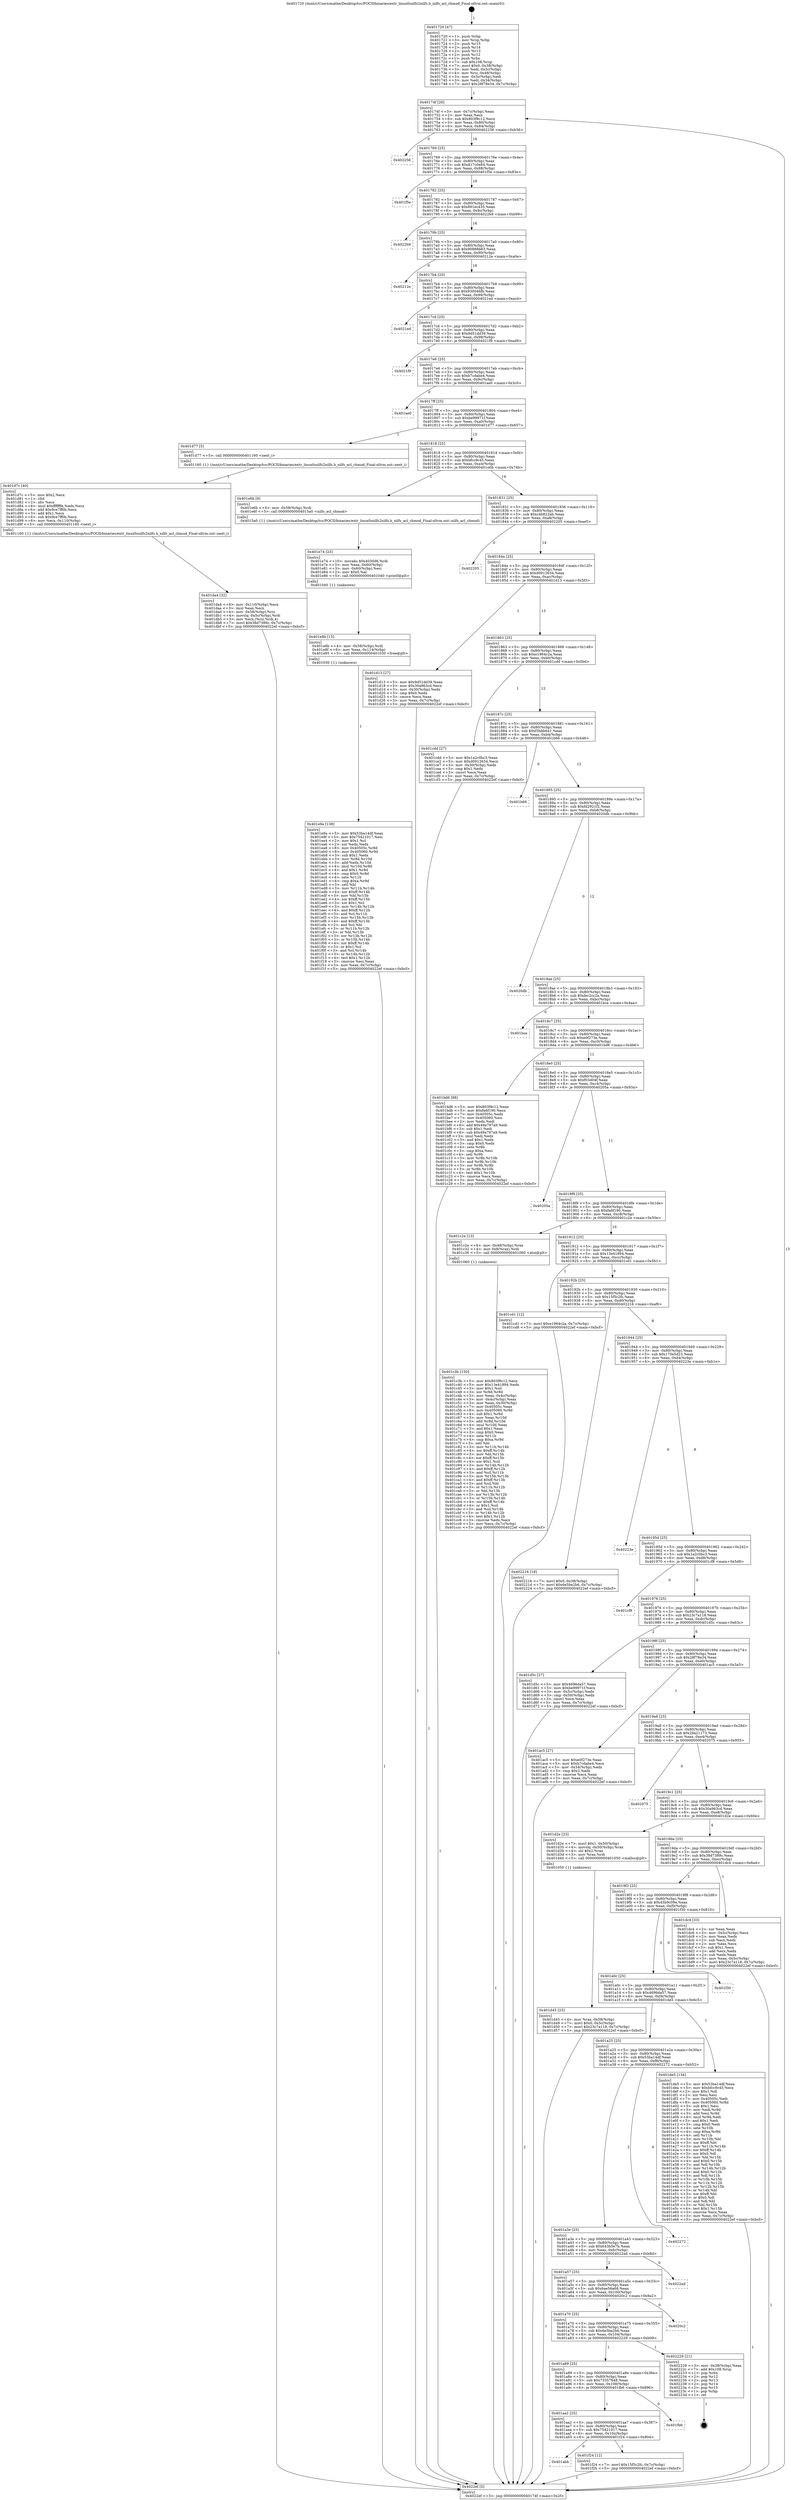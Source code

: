 digraph "0x401720" {
  label = "0x401720 (/mnt/c/Users/mathe/Desktop/tcc/POCII/binaries/extr_linuxfsnilfs2nilfs.h_nilfs_acl_chmod_Final-ollvm.out::main(0))"
  labelloc = "t"
  node[shape=record]

  Entry [label="",width=0.3,height=0.3,shape=circle,fillcolor=black,style=filled]
  "0x40174f" [label="{
     0x40174f [26]\l
     | [instrs]\l
     &nbsp;&nbsp;0x40174f \<+3\>: mov -0x7c(%rbp),%eax\l
     &nbsp;&nbsp;0x401752 \<+2\>: mov %eax,%ecx\l
     &nbsp;&nbsp;0x401754 \<+6\>: sub $0x803f9c12,%ecx\l
     &nbsp;&nbsp;0x40175a \<+3\>: mov %eax,-0x80(%rbp)\l
     &nbsp;&nbsp;0x40175d \<+6\>: mov %ecx,-0x84(%rbp)\l
     &nbsp;&nbsp;0x401763 \<+6\>: je 0000000000402256 \<main+0xb36\>\l
  }"]
  "0x402256" [label="{
     0x402256\l
  }", style=dashed]
  "0x401769" [label="{
     0x401769 [25]\l
     | [instrs]\l
     &nbsp;&nbsp;0x401769 \<+5\>: jmp 000000000040176e \<main+0x4e\>\l
     &nbsp;&nbsp;0x40176e \<+3\>: mov -0x80(%rbp),%eax\l
     &nbsp;&nbsp;0x401771 \<+5\>: sub $0x817c0e84,%eax\l
     &nbsp;&nbsp;0x401776 \<+6\>: mov %eax,-0x88(%rbp)\l
     &nbsp;&nbsp;0x40177c \<+6\>: je 0000000000401f5e \<main+0x83e\>\l
  }"]
  Exit [label="",width=0.3,height=0.3,shape=circle,fillcolor=black,style=filled,peripheries=2]
  "0x401f5e" [label="{
     0x401f5e\l
  }", style=dashed]
  "0x401782" [label="{
     0x401782 [25]\l
     | [instrs]\l
     &nbsp;&nbsp;0x401782 \<+5\>: jmp 0000000000401787 \<main+0x67\>\l
     &nbsp;&nbsp;0x401787 \<+3\>: mov -0x80(%rbp),%eax\l
     &nbsp;&nbsp;0x40178a \<+5\>: sub $0x891ec435,%eax\l
     &nbsp;&nbsp;0x40178f \<+6\>: mov %eax,-0x8c(%rbp)\l
     &nbsp;&nbsp;0x401795 \<+6\>: je 00000000004022b9 \<main+0xb99\>\l
  }"]
  "0x401abb" [label="{
     0x401abb\l
  }", style=dashed]
  "0x4022b9" [label="{
     0x4022b9\l
  }", style=dashed]
  "0x40179b" [label="{
     0x40179b [25]\l
     | [instrs]\l
     &nbsp;&nbsp;0x40179b \<+5\>: jmp 00000000004017a0 \<main+0x80\>\l
     &nbsp;&nbsp;0x4017a0 \<+3\>: mov -0x80(%rbp),%eax\l
     &nbsp;&nbsp;0x4017a3 \<+5\>: sub $0x90888b63,%eax\l
     &nbsp;&nbsp;0x4017a8 \<+6\>: mov %eax,-0x90(%rbp)\l
     &nbsp;&nbsp;0x4017ae \<+6\>: je 000000000040212e \<main+0xa0e\>\l
  }"]
  "0x401f24" [label="{
     0x401f24 [12]\l
     | [instrs]\l
     &nbsp;&nbsp;0x401f24 \<+7\>: movl $0x15f5c2fc,-0x7c(%rbp)\l
     &nbsp;&nbsp;0x401f2b \<+5\>: jmp 00000000004022ef \<main+0xbcf\>\l
  }"]
  "0x40212e" [label="{
     0x40212e\l
  }", style=dashed]
  "0x4017b4" [label="{
     0x4017b4 [25]\l
     | [instrs]\l
     &nbsp;&nbsp;0x4017b4 \<+5\>: jmp 00000000004017b9 \<main+0x99\>\l
     &nbsp;&nbsp;0x4017b9 \<+3\>: mov -0x80(%rbp),%eax\l
     &nbsp;&nbsp;0x4017bc \<+5\>: sub $0x930046fb,%eax\l
     &nbsp;&nbsp;0x4017c1 \<+6\>: mov %eax,-0x94(%rbp)\l
     &nbsp;&nbsp;0x4017c7 \<+6\>: je 00000000004021ed \<main+0xacd\>\l
  }"]
  "0x401aa2" [label="{
     0x401aa2 [25]\l
     | [instrs]\l
     &nbsp;&nbsp;0x401aa2 \<+5\>: jmp 0000000000401aa7 \<main+0x387\>\l
     &nbsp;&nbsp;0x401aa7 \<+3\>: mov -0x80(%rbp),%eax\l
     &nbsp;&nbsp;0x401aaa \<+5\>: sub $0x75421017,%eax\l
     &nbsp;&nbsp;0x401aaf \<+6\>: mov %eax,-0x10c(%rbp)\l
     &nbsp;&nbsp;0x401ab5 \<+6\>: je 0000000000401f24 \<main+0x804\>\l
  }"]
  "0x4021ed" [label="{
     0x4021ed\l
  }", style=dashed]
  "0x4017cd" [label="{
     0x4017cd [25]\l
     | [instrs]\l
     &nbsp;&nbsp;0x4017cd \<+5\>: jmp 00000000004017d2 \<main+0xb2\>\l
     &nbsp;&nbsp;0x4017d2 \<+3\>: mov -0x80(%rbp),%eax\l
     &nbsp;&nbsp;0x4017d5 \<+5\>: sub $0x9d51dd39,%eax\l
     &nbsp;&nbsp;0x4017da \<+6\>: mov %eax,-0x98(%rbp)\l
     &nbsp;&nbsp;0x4017e0 \<+6\>: je 00000000004021f9 \<main+0xad9\>\l
  }"]
  "0x401fb6" [label="{
     0x401fb6\l
  }", style=dashed]
  "0x4021f9" [label="{
     0x4021f9\l
  }", style=dashed]
  "0x4017e6" [label="{
     0x4017e6 [25]\l
     | [instrs]\l
     &nbsp;&nbsp;0x4017e6 \<+5\>: jmp 00000000004017eb \<main+0xcb\>\l
     &nbsp;&nbsp;0x4017eb \<+3\>: mov -0x80(%rbp),%eax\l
     &nbsp;&nbsp;0x4017ee \<+5\>: sub $0xb7cdabe4,%eax\l
     &nbsp;&nbsp;0x4017f3 \<+6\>: mov %eax,-0x9c(%rbp)\l
     &nbsp;&nbsp;0x4017f9 \<+6\>: je 0000000000401ae0 \<main+0x3c0\>\l
  }"]
  "0x401a89" [label="{
     0x401a89 [25]\l
     | [instrs]\l
     &nbsp;&nbsp;0x401a89 \<+5\>: jmp 0000000000401a8e \<main+0x36e\>\l
     &nbsp;&nbsp;0x401a8e \<+3\>: mov -0x80(%rbp),%eax\l
     &nbsp;&nbsp;0x401a91 \<+5\>: sub $0x73357648,%eax\l
     &nbsp;&nbsp;0x401a96 \<+6\>: mov %eax,-0x108(%rbp)\l
     &nbsp;&nbsp;0x401a9c \<+6\>: je 0000000000401fb6 \<main+0x896\>\l
  }"]
  "0x401ae0" [label="{
     0x401ae0\l
  }", style=dashed]
  "0x4017ff" [label="{
     0x4017ff [25]\l
     | [instrs]\l
     &nbsp;&nbsp;0x4017ff \<+5\>: jmp 0000000000401804 \<main+0xe4\>\l
     &nbsp;&nbsp;0x401804 \<+3\>: mov -0x80(%rbp),%eax\l
     &nbsp;&nbsp;0x401807 \<+5\>: sub $0xbe99971f,%eax\l
     &nbsp;&nbsp;0x40180c \<+6\>: mov %eax,-0xa0(%rbp)\l
     &nbsp;&nbsp;0x401812 \<+6\>: je 0000000000401d77 \<main+0x657\>\l
  }"]
  "0x402229" [label="{
     0x402229 [21]\l
     | [instrs]\l
     &nbsp;&nbsp;0x402229 \<+3\>: mov -0x38(%rbp),%eax\l
     &nbsp;&nbsp;0x40222c \<+7\>: add $0x108,%rsp\l
     &nbsp;&nbsp;0x402233 \<+1\>: pop %rbx\l
     &nbsp;&nbsp;0x402234 \<+2\>: pop %r12\l
     &nbsp;&nbsp;0x402236 \<+2\>: pop %r13\l
     &nbsp;&nbsp;0x402238 \<+2\>: pop %r14\l
     &nbsp;&nbsp;0x40223a \<+2\>: pop %r15\l
     &nbsp;&nbsp;0x40223c \<+1\>: pop %rbp\l
     &nbsp;&nbsp;0x40223d \<+1\>: ret\l
  }"]
  "0x401d77" [label="{
     0x401d77 [5]\l
     | [instrs]\l
     &nbsp;&nbsp;0x401d77 \<+5\>: call 0000000000401160 \<next_i\>\l
     | [calls]\l
     &nbsp;&nbsp;0x401160 \{1\} (/mnt/c/Users/mathe/Desktop/tcc/POCII/binaries/extr_linuxfsnilfs2nilfs.h_nilfs_acl_chmod_Final-ollvm.out::next_i)\l
  }"]
  "0x401818" [label="{
     0x401818 [25]\l
     | [instrs]\l
     &nbsp;&nbsp;0x401818 \<+5\>: jmp 000000000040181d \<main+0xfd\>\l
     &nbsp;&nbsp;0x40181d \<+3\>: mov -0x80(%rbp),%eax\l
     &nbsp;&nbsp;0x401820 \<+5\>: sub $0xbfcc9c45,%eax\l
     &nbsp;&nbsp;0x401825 \<+6\>: mov %eax,-0xa4(%rbp)\l
     &nbsp;&nbsp;0x40182b \<+6\>: je 0000000000401e6b \<main+0x74b\>\l
  }"]
  "0x401a70" [label="{
     0x401a70 [25]\l
     | [instrs]\l
     &nbsp;&nbsp;0x401a70 \<+5\>: jmp 0000000000401a75 \<main+0x355\>\l
     &nbsp;&nbsp;0x401a75 \<+3\>: mov -0x80(%rbp),%eax\l
     &nbsp;&nbsp;0x401a78 \<+5\>: sub $0x6e5be2b6,%eax\l
     &nbsp;&nbsp;0x401a7d \<+6\>: mov %eax,-0x104(%rbp)\l
     &nbsp;&nbsp;0x401a83 \<+6\>: je 0000000000402229 \<main+0xb09\>\l
  }"]
  "0x401e6b" [label="{
     0x401e6b [9]\l
     | [instrs]\l
     &nbsp;&nbsp;0x401e6b \<+4\>: mov -0x58(%rbp),%rdi\l
     &nbsp;&nbsp;0x401e6f \<+5\>: call 00000000004015a0 \<nilfs_acl_chmod\>\l
     | [calls]\l
     &nbsp;&nbsp;0x4015a0 \{1\} (/mnt/c/Users/mathe/Desktop/tcc/POCII/binaries/extr_linuxfsnilfs2nilfs.h_nilfs_acl_chmod_Final-ollvm.out::nilfs_acl_chmod)\l
  }"]
  "0x401831" [label="{
     0x401831 [25]\l
     | [instrs]\l
     &nbsp;&nbsp;0x401831 \<+5\>: jmp 0000000000401836 \<main+0x116\>\l
     &nbsp;&nbsp;0x401836 \<+3\>: mov -0x80(%rbp),%eax\l
     &nbsp;&nbsp;0x401839 \<+5\>: sub $0xc4b822ab,%eax\l
     &nbsp;&nbsp;0x40183e \<+6\>: mov %eax,-0xa8(%rbp)\l
     &nbsp;&nbsp;0x401844 \<+6\>: je 0000000000402205 \<main+0xae5\>\l
  }"]
  "0x4020c2" [label="{
     0x4020c2\l
  }", style=dashed]
  "0x402205" [label="{
     0x402205\l
  }", style=dashed]
  "0x40184a" [label="{
     0x40184a [25]\l
     | [instrs]\l
     &nbsp;&nbsp;0x40184a \<+5\>: jmp 000000000040184f \<main+0x12f\>\l
     &nbsp;&nbsp;0x40184f \<+3\>: mov -0x80(%rbp),%eax\l
     &nbsp;&nbsp;0x401852 \<+5\>: sub $0xd0912634,%eax\l
     &nbsp;&nbsp;0x401857 \<+6\>: mov %eax,-0xac(%rbp)\l
     &nbsp;&nbsp;0x40185d \<+6\>: je 0000000000401d13 \<main+0x5f3\>\l
  }"]
  "0x401a57" [label="{
     0x401a57 [25]\l
     | [instrs]\l
     &nbsp;&nbsp;0x401a57 \<+5\>: jmp 0000000000401a5c \<main+0x33c\>\l
     &nbsp;&nbsp;0x401a5c \<+3\>: mov -0x80(%rbp),%eax\l
     &nbsp;&nbsp;0x401a5f \<+5\>: sub $0x6ae56a68,%eax\l
     &nbsp;&nbsp;0x401a64 \<+6\>: mov %eax,-0x100(%rbp)\l
     &nbsp;&nbsp;0x401a6a \<+6\>: je 00000000004020c2 \<main+0x9a2\>\l
  }"]
  "0x401d13" [label="{
     0x401d13 [27]\l
     | [instrs]\l
     &nbsp;&nbsp;0x401d13 \<+5\>: mov $0x9d51dd39,%eax\l
     &nbsp;&nbsp;0x401d18 \<+5\>: mov $0x30a963cd,%ecx\l
     &nbsp;&nbsp;0x401d1d \<+3\>: mov -0x30(%rbp),%edx\l
     &nbsp;&nbsp;0x401d20 \<+3\>: cmp $0x0,%edx\l
     &nbsp;&nbsp;0x401d23 \<+3\>: cmove %ecx,%eax\l
     &nbsp;&nbsp;0x401d26 \<+3\>: mov %eax,-0x7c(%rbp)\l
     &nbsp;&nbsp;0x401d29 \<+5\>: jmp 00000000004022ef \<main+0xbcf\>\l
  }"]
  "0x401863" [label="{
     0x401863 [25]\l
     | [instrs]\l
     &nbsp;&nbsp;0x401863 \<+5\>: jmp 0000000000401868 \<main+0x148\>\l
     &nbsp;&nbsp;0x401868 \<+3\>: mov -0x80(%rbp),%eax\l
     &nbsp;&nbsp;0x40186b \<+5\>: sub $0xe1964c2a,%eax\l
     &nbsp;&nbsp;0x401870 \<+6\>: mov %eax,-0xb0(%rbp)\l
     &nbsp;&nbsp;0x401876 \<+6\>: je 0000000000401cdd \<main+0x5bd\>\l
  }"]
  "0x4022ad" [label="{
     0x4022ad\l
  }", style=dashed]
  "0x401cdd" [label="{
     0x401cdd [27]\l
     | [instrs]\l
     &nbsp;&nbsp;0x401cdd \<+5\>: mov $0x1a2c0bc3,%eax\l
     &nbsp;&nbsp;0x401ce2 \<+5\>: mov $0xd0912634,%ecx\l
     &nbsp;&nbsp;0x401ce7 \<+3\>: mov -0x30(%rbp),%edx\l
     &nbsp;&nbsp;0x401cea \<+3\>: cmp $0x1,%edx\l
     &nbsp;&nbsp;0x401ced \<+3\>: cmovl %ecx,%eax\l
     &nbsp;&nbsp;0x401cf0 \<+3\>: mov %eax,-0x7c(%rbp)\l
     &nbsp;&nbsp;0x401cf3 \<+5\>: jmp 00000000004022ef \<main+0xbcf\>\l
  }"]
  "0x40187c" [label="{
     0x40187c [25]\l
     | [instrs]\l
     &nbsp;&nbsp;0x40187c \<+5\>: jmp 0000000000401881 \<main+0x161\>\l
     &nbsp;&nbsp;0x401881 \<+3\>: mov -0x80(%rbp),%eax\l
     &nbsp;&nbsp;0x401884 \<+5\>: sub $0xf3bbb641,%eax\l
     &nbsp;&nbsp;0x401889 \<+6\>: mov %eax,-0xb4(%rbp)\l
     &nbsp;&nbsp;0x40188f \<+6\>: je 0000000000401b66 \<main+0x446\>\l
  }"]
  "0x401a3e" [label="{
     0x401a3e [25]\l
     | [instrs]\l
     &nbsp;&nbsp;0x401a3e \<+5\>: jmp 0000000000401a43 \<main+0x323\>\l
     &nbsp;&nbsp;0x401a43 \<+3\>: mov -0x80(%rbp),%eax\l
     &nbsp;&nbsp;0x401a46 \<+5\>: sub $0x643b5e7b,%eax\l
     &nbsp;&nbsp;0x401a4b \<+6\>: mov %eax,-0xfc(%rbp)\l
     &nbsp;&nbsp;0x401a51 \<+6\>: je 00000000004022ad \<main+0xb8d\>\l
  }"]
  "0x401b66" [label="{
     0x401b66\l
  }", style=dashed]
  "0x401895" [label="{
     0x401895 [25]\l
     | [instrs]\l
     &nbsp;&nbsp;0x401895 \<+5\>: jmp 000000000040189a \<main+0x17a\>\l
     &nbsp;&nbsp;0x40189a \<+3\>: mov -0x80(%rbp),%eax\l
     &nbsp;&nbsp;0x40189d \<+5\>: sub $0xfd2921f2,%eax\l
     &nbsp;&nbsp;0x4018a2 \<+6\>: mov %eax,-0xb8(%rbp)\l
     &nbsp;&nbsp;0x4018a8 \<+6\>: je 00000000004020db \<main+0x9bb\>\l
  }"]
  "0x402272" [label="{
     0x402272\l
  }", style=dashed]
  "0x4020db" [label="{
     0x4020db\l
  }", style=dashed]
  "0x4018ae" [label="{
     0x4018ae [25]\l
     | [instrs]\l
     &nbsp;&nbsp;0x4018ae \<+5\>: jmp 00000000004018b3 \<main+0x193\>\l
     &nbsp;&nbsp;0x4018b3 \<+3\>: mov -0x80(%rbp),%eax\l
     &nbsp;&nbsp;0x4018b6 \<+5\>: sub $0xfec2cc2a,%eax\l
     &nbsp;&nbsp;0x4018bb \<+6\>: mov %eax,-0xbc(%rbp)\l
     &nbsp;&nbsp;0x4018c1 \<+6\>: je 0000000000401bca \<main+0x4aa\>\l
  }"]
  "0x401e9a" [label="{
     0x401e9a [138]\l
     | [instrs]\l
     &nbsp;&nbsp;0x401e9a \<+5\>: mov $0x53ba14df,%eax\l
     &nbsp;&nbsp;0x401e9f \<+5\>: mov $0x75421017,%esi\l
     &nbsp;&nbsp;0x401ea4 \<+2\>: mov $0x1,%cl\l
     &nbsp;&nbsp;0x401ea6 \<+2\>: xor %edx,%edx\l
     &nbsp;&nbsp;0x401ea8 \<+8\>: mov 0x40505c,%r8d\l
     &nbsp;&nbsp;0x401eb0 \<+8\>: mov 0x405060,%r9d\l
     &nbsp;&nbsp;0x401eb8 \<+3\>: sub $0x1,%edx\l
     &nbsp;&nbsp;0x401ebb \<+3\>: mov %r8d,%r10d\l
     &nbsp;&nbsp;0x401ebe \<+3\>: add %edx,%r10d\l
     &nbsp;&nbsp;0x401ec1 \<+4\>: imul %r10d,%r8d\l
     &nbsp;&nbsp;0x401ec5 \<+4\>: and $0x1,%r8d\l
     &nbsp;&nbsp;0x401ec9 \<+4\>: cmp $0x0,%r8d\l
     &nbsp;&nbsp;0x401ecd \<+4\>: sete %r11b\l
     &nbsp;&nbsp;0x401ed1 \<+4\>: cmp $0xa,%r9d\l
     &nbsp;&nbsp;0x401ed5 \<+3\>: setl %bl\l
     &nbsp;&nbsp;0x401ed8 \<+3\>: mov %r11b,%r14b\l
     &nbsp;&nbsp;0x401edb \<+4\>: xor $0xff,%r14b\l
     &nbsp;&nbsp;0x401edf \<+3\>: mov %bl,%r15b\l
     &nbsp;&nbsp;0x401ee2 \<+4\>: xor $0xff,%r15b\l
     &nbsp;&nbsp;0x401ee6 \<+3\>: xor $0x1,%cl\l
     &nbsp;&nbsp;0x401ee9 \<+3\>: mov %r14b,%r12b\l
     &nbsp;&nbsp;0x401eec \<+4\>: and $0xff,%r12b\l
     &nbsp;&nbsp;0x401ef0 \<+3\>: and %cl,%r11b\l
     &nbsp;&nbsp;0x401ef3 \<+3\>: mov %r15b,%r13b\l
     &nbsp;&nbsp;0x401ef6 \<+4\>: and $0xff,%r13b\l
     &nbsp;&nbsp;0x401efa \<+2\>: and %cl,%bl\l
     &nbsp;&nbsp;0x401efc \<+3\>: or %r11b,%r12b\l
     &nbsp;&nbsp;0x401eff \<+3\>: or %bl,%r13b\l
     &nbsp;&nbsp;0x401f02 \<+3\>: xor %r13b,%r12b\l
     &nbsp;&nbsp;0x401f05 \<+3\>: or %r15b,%r14b\l
     &nbsp;&nbsp;0x401f08 \<+4\>: xor $0xff,%r14b\l
     &nbsp;&nbsp;0x401f0c \<+3\>: or $0x1,%cl\l
     &nbsp;&nbsp;0x401f0f \<+3\>: and %cl,%r14b\l
     &nbsp;&nbsp;0x401f12 \<+3\>: or %r14b,%r12b\l
     &nbsp;&nbsp;0x401f15 \<+4\>: test $0x1,%r12b\l
     &nbsp;&nbsp;0x401f19 \<+3\>: cmovne %esi,%eax\l
     &nbsp;&nbsp;0x401f1c \<+3\>: mov %eax,-0x7c(%rbp)\l
     &nbsp;&nbsp;0x401f1f \<+5\>: jmp 00000000004022ef \<main+0xbcf\>\l
  }"]
  "0x401bca" [label="{
     0x401bca\l
  }", style=dashed]
  "0x4018c7" [label="{
     0x4018c7 [25]\l
     | [instrs]\l
     &nbsp;&nbsp;0x4018c7 \<+5\>: jmp 00000000004018cc \<main+0x1ac\>\l
     &nbsp;&nbsp;0x4018cc \<+3\>: mov -0x80(%rbp),%eax\l
     &nbsp;&nbsp;0x4018cf \<+5\>: sub $0xe0f273e,%eax\l
     &nbsp;&nbsp;0x4018d4 \<+6\>: mov %eax,-0xc0(%rbp)\l
     &nbsp;&nbsp;0x4018da \<+6\>: je 0000000000401bd6 \<main+0x4b6\>\l
  }"]
  "0x401e8b" [label="{
     0x401e8b [15]\l
     | [instrs]\l
     &nbsp;&nbsp;0x401e8b \<+4\>: mov -0x58(%rbp),%rdi\l
     &nbsp;&nbsp;0x401e8f \<+6\>: mov %eax,-0x114(%rbp)\l
     &nbsp;&nbsp;0x401e95 \<+5\>: call 0000000000401030 \<free@plt\>\l
     | [calls]\l
     &nbsp;&nbsp;0x401030 \{1\} (unknown)\l
  }"]
  "0x401bd6" [label="{
     0x401bd6 [88]\l
     | [instrs]\l
     &nbsp;&nbsp;0x401bd6 \<+5\>: mov $0x803f9c12,%eax\l
     &nbsp;&nbsp;0x401bdb \<+5\>: mov $0xfa6f190,%ecx\l
     &nbsp;&nbsp;0x401be0 \<+7\>: mov 0x40505c,%edx\l
     &nbsp;&nbsp;0x401be7 \<+7\>: mov 0x405060,%esi\l
     &nbsp;&nbsp;0x401bee \<+2\>: mov %edx,%edi\l
     &nbsp;&nbsp;0x401bf0 \<+6\>: add $0x49a797a9,%edi\l
     &nbsp;&nbsp;0x401bf6 \<+3\>: sub $0x1,%edi\l
     &nbsp;&nbsp;0x401bf9 \<+6\>: sub $0x49a797a9,%edi\l
     &nbsp;&nbsp;0x401bff \<+3\>: imul %edi,%edx\l
     &nbsp;&nbsp;0x401c02 \<+3\>: and $0x1,%edx\l
     &nbsp;&nbsp;0x401c05 \<+3\>: cmp $0x0,%edx\l
     &nbsp;&nbsp;0x401c08 \<+4\>: sete %r8b\l
     &nbsp;&nbsp;0x401c0c \<+3\>: cmp $0xa,%esi\l
     &nbsp;&nbsp;0x401c0f \<+4\>: setl %r9b\l
     &nbsp;&nbsp;0x401c13 \<+3\>: mov %r8b,%r10b\l
     &nbsp;&nbsp;0x401c16 \<+3\>: and %r9b,%r10b\l
     &nbsp;&nbsp;0x401c19 \<+3\>: xor %r9b,%r8b\l
     &nbsp;&nbsp;0x401c1c \<+3\>: or %r8b,%r10b\l
     &nbsp;&nbsp;0x401c1f \<+4\>: test $0x1,%r10b\l
     &nbsp;&nbsp;0x401c23 \<+3\>: cmovne %ecx,%eax\l
     &nbsp;&nbsp;0x401c26 \<+3\>: mov %eax,-0x7c(%rbp)\l
     &nbsp;&nbsp;0x401c29 \<+5\>: jmp 00000000004022ef \<main+0xbcf\>\l
  }"]
  "0x4018e0" [label="{
     0x4018e0 [25]\l
     | [instrs]\l
     &nbsp;&nbsp;0x4018e0 \<+5\>: jmp 00000000004018e5 \<main+0x1c5\>\l
     &nbsp;&nbsp;0x4018e5 \<+3\>: mov -0x80(%rbp),%eax\l
     &nbsp;&nbsp;0x4018e8 \<+5\>: sub $0xf03d04f,%eax\l
     &nbsp;&nbsp;0x4018ed \<+6\>: mov %eax,-0xc4(%rbp)\l
     &nbsp;&nbsp;0x4018f3 \<+6\>: je 000000000040205a \<main+0x93a\>\l
  }"]
  "0x401e74" [label="{
     0x401e74 [23]\l
     | [instrs]\l
     &nbsp;&nbsp;0x401e74 \<+10\>: movabs $0x4030d6,%rdi\l
     &nbsp;&nbsp;0x401e7e \<+3\>: mov %eax,-0x60(%rbp)\l
     &nbsp;&nbsp;0x401e81 \<+3\>: mov -0x60(%rbp),%esi\l
     &nbsp;&nbsp;0x401e84 \<+2\>: mov $0x0,%al\l
     &nbsp;&nbsp;0x401e86 \<+5\>: call 0000000000401040 \<printf@plt\>\l
     | [calls]\l
     &nbsp;&nbsp;0x401040 \{1\} (unknown)\l
  }"]
  "0x40205a" [label="{
     0x40205a\l
  }", style=dashed]
  "0x4018f9" [label="{
     0x4018f9 [25]\l
     | [instrs]\l
     &nbsp;&nbsp;0x4018f9 \<+5\>: jmp 00000000004018fe \<main+0x1de\>\l
     &nbsp;&nbsp;0x4018fe \<+3\>: mov -0x80(%rbp),%eax\l
     &nbsp;&nbsp;0x401901 \<+5\>: sub $0xfa6f190,%eax\l
     &nbsp;&nbsp;0x401906 \<+6\>: mov %eax,-0xc8(%rbp)\l
     &nbsp;&nbsp;0x40190c \<+6\>: je 0000000000401c2e \<main+0x50e\>\l
  }"]
  "0x401a25" [label="{
     0x401a25 [25]\l
     | [instrs]\l
     &nbsp;&nbsp;0x401a25 \<+5\>: jmp 0000000000401a2a \<main+0x30a\>\l
     &nbsp;&nbsp;0x401a2a \<+3\>: mov -0x80(%rbp),%eax\l
     &nbsp;&nbsp;0x401a2d \<+5\>: sub $0x53ba14df,%eax\l
     &nbsp;&nbsp;0x401a32 \<+6\>: mov %eax,-0xf8(%rbp)\l
     &nbsp;&nbsp;0x401a38 \<+6\>: je 0000000000402272 \<main+0xb52\>\l
  }"]
  "0x401c2e" [label="{
     0x401c2e [13]\l
     | [instrs]\l
     &nbsp;&nbsp;0x401c2e \<+4\>: mov -0x48(%rbp),%rax\l
     &nbsp;&nbsp;0x401c32 \<+4\>: mov 0x8(%rax),%rdi\l
     &nbsp;&nbsp;0x401c36 \<+5\>: call 0000000000401060 \<atoi@plt\>\l
     | [calls]\l
     &nbsp;&nbsp;0x401060 \{1\} (unknown)\l
  }"]
  "0x401912" [label="{
     0x401912 [25]\l
     | [instrs]\l
     &nbsp;&nbsp;0x401912 \<+5\>: jmp 0000000000401917 \<main+0x1f7\>\l
     &nbsp;&nbsp;0x401917 \<+3\>: mov -0x80(%rbp),%eax\l
     &nbsp;&nbsp;0x40191a \<+5\>: sub $0x13e41894,%eax\l
     &nbsp;&nbsp;0x40191f \<+6\>: mov %eax,-0xcc(%rbp)\l
     &nbsp;&nbsp;0x401925 \<+6\>: je 0000000000401cd1 \<main+0x5b1\>\l
  }"]
  "0x401de5" [label="{
     0x401de5 [134]\l
     | [instrs]\l
     &nbsp;&nbsp;0x401de5 \<+5\>: mov $0x53ba14df,%eax\l
     &nbsp;&nbsp;0x401dea \<+5\>: mov $0xbfcc9c45,%ecx\l
     &nbsp;&nbsp;0x401def \<+2\>: mov $0x1,%dl\l
     &nbsp;&nbsp;0x401df1 \<+2\>: xor %esi,%esi\l
     &nbsp;&nbsp;0x401df3 \<+7\>: mov 0x40505c,%edi\l
     &nbsp;&nbsp;0x401dfa \<+8\>: mov 0x405060,%r8d\l
     &nbsp;&nbsp;0x401e02 \<+3\>: sub $0x1,%esi\l
     &nbsp;&nbsp;0x401e05 \<+3\>: mov %edi,%r9d\l
     &nbsp;&nbsp;0x401e08 \<+3\>: add %esi,%r9d\l
     &nbsp;&nbsp;0x401e0b \<+4\>: imul %r9d,%edi\l
     &nbsp;&nbsp;0x401e0f \<+3\>: and $0x1,%edi\l
     &nbsp;&nbsp;0x401e12 \<+3\>: cmp $0x0,%edi\l
     &nbsp;&nbsp;0x401e15 \<+4\>: sete %r10b\l
     &nbsp;&nbsp;0x401e19 \<+4\>: cmp $0xa,%r8d\l
     &nbsp;&nbsp;0x401e1d \<+4\>: setl %r11b\l
     &nbsp;&nbsp;0x401e21 \<+3\>: mov %r10b,%bl\l
     &nbsp;&nbsp;0x401e24 \<+3\>: xor $0xff,%bl\l
     &nbsp;&nbsp;0x401e27 \<+3\>: mov %r11b,%r14b\l
     &nbsp;&nbsp;0x401e2a \<+4\>: xor $0xff,%r14b\l
     &nbsp;&nbsp;0x401e2e \<+3\>: xor $0x0,%dl\l
     &nbsp;&nbsp;0x401e31 \<+3\>: mov %bl,%r15b\l
     &nbsp;&nbsp;0x401e34 \<+4\>: and $0x0,%r15b\l
     &nbsp;&nbsp;0x401e38 \<+3\>: and %dl,%r10b\l
     &nbsp;&nbsp;0x401e3b \<+3\>: mov %r14b,%r12b\l
     &nbsp;&nbsp;0x401e3e \<+4\>: and $0x0,%r12b\l
     &nbsp;&nbsp;0x401e42 \<+3\>: and %dl,%r11b\l
     &nbsp;&nbsp;0x401e45 \<+3\>: or %r10b,%r15b\l
     &nbsp;&nbsp;0x401e48 \<+3\>: or %r11b,%r12b\l
     &nbsp;&nbsp;0x401e4b \<+3\>: xor %r12b,%r15b\l
     &nbsp;&nbsp;0x401e4e \<+3\>: or %r14b,%bl\l
     &nbsp;&nbsp;0x401e51 \<+3\>: xor $0xff,%bl\l
     &nbsp;&nbsp;0x401e54 \<+3\>: or $0x0,%dl\l
     &nbsp;&nbsp;0x401e57 \<+2\>: and %dl,%bl\l
     &nbsp;&nbsp;0x401e59 \<+3\>: or %bl,%r15b\l
     &nbsp;&nbsp;0x401e5c \<+4\>: test $0x1,%r15b\l
     &nbsp;&nbsp;0x401e60 \<+3\>: cmovne %ecx,%eax\l
     &nbsp;&nbsp;0x401e63 \<+3\>: mov %eax,-0x7c(%rbp)\l
     &nbsp;&nbsp;0x401e66 \<+5\>: jmp 00000000004022ef \<main+0xbcf\>\l
  }"]
  "0x401cd1" [label="{
     0x401cd1 [12]\l
     | [instrs]\l
     &nbsp;&nbsp;0x401cd1 \<+7\>: movl $0xe1964c2a,-0x7c(%rbp)\l
     &nbsp;&nbsp;0x401cd8 \<+5\>: jmp 00000000004022ef \<main+0xbcf\>\l
  }"]
  "0x40192b" [label="{
     0x40192b [25]\l
     | [instrs]\l
     &nbsp;&nbsp;0x40192b \<+5\>: jmp 0000000000401930 \<main+0x210\>\l
     &nbsp;&nbsp;0x401930 \<+3\>: mov -0x80(%rbp),%eax\l
     &nbsp;&nbsp;0x401933 \<+5\>: sub $0x15f5c2fc,%eax\l
     &nbsp;&nbsp;0x401938 \<+6\>: mov %eax,-0xd0(%rbp)\l
     &nbsp;&nbsp;0x40193e \<+6\>: je 0000000000402216 \<main+0xaf6\>\l
  }"]
  "0x401a0c" [label="{
     0x401a0c [25]\l
     | [instrs]\l
     &nbsp;&nbsp;0x401a0c \<+5\>: jmp 0000000000401a11 \<main+0x2f1\>\l
     &nbsp;&nbsp;0x401a11 \<+3\>: mov -0x80(%rbp),%eax\l
     &nbsp;&nbsp;0x401a14 \<+5\>: sub $0x4696da57,%eax\l
     &nbsp;&nbsp;0x401a19 \<+6\>: mov %eax,-0xf4(%rbp)\l
     &nbsp;&nbsp;0x401a1f \<+6\>: je 0000000000401de5 \<main+0x6c5\>\l
  }"]
  "0x402216" [label="{
     0x402216 [19]\l
     | [instrs]\l
     &nbsp;&nbsp;0x402216 \<+7\>: movl $0x0,-0x38(%rbp)\l
     &nbsp;&nbsp;0x40221d \<+7\>: movl $0x6e5be2b6,-0x7c(%rbp)\l
     &nbsp;&nbsp;0x402224 \<+5\>: jmp 00000000004022ef \<main+0xbcf\>\l
  }"]
  "0x401944" [label="{
     0x401944 [25]\l
     | [instrs]\l
     &nbsp;&nbsp;0x401944 \<+5\>: jmp 0000000000401949 \<main+0x229\>\l
     &nbsp;&nbsp;0x401949 \<+3\>: mov -0x80(%rbp),%eax\l
     &nbsp;&nbsp;0x40194c \<+5\>: sub $0x170e5d23,%eax\l
     &nbsp;&nbsp;0x401951 \<+6\>: mov %eax,-0xd4(%rbp)\l
     &nbsp;&nbsp;0x401957 \<+6\>: je 000000000040223e \<main+0xb1e\>\l
  }"]
  "0x401f30" [label="{
     0x401f30\l
  }", style=dashed]
  "0x40223e" [label="{
     0x40223e\l
  }", style=dashed]
  "0x40195d" [label="{
     0x40195d [25]\l
     | [instrs]\l
     &nbsp;&nbsp;0x40195d \<+5\>: jmp 0000000000401962 \<main+0x242\>\l
     &nbsp;&nbsp;0x401962 \<+3\>: mov -0x80(%rbp),%eax\l
     &nbsp;&nbsp;0x401965 \<+5\>: sub $0x1a2c0bc3,%eax\l
     &nbsp;&nbsp;0x40196a \<+6\>: mov %eax,-0xd8(%rbp)\l
     &nbsp;&nbsp;0x401970 \<+6\>: je 0000000000401cf8 \<main+0x5d8\>\l
  }"]
  "0x4019f3" [label="{
     0x4019f3 [25]\l
     | [instrs]\l
     &nbsp;&nbsp;0x4019f3 \<+5\>: jmp 00000000004019f8 \<main+0x2d8\>\l
     &nbsp;&nbsp;0x4019f8 \<+3\>: mov -0x80(%rbp),%eax\l
     &nbsp;&nbsp;0x4019fb \<+5\>: sub $0x45b9c09e,%eax\l
     &nbsp;&nbsp;0x401a00 \<+6\>: mov %eax,-0xf0(%rbp)\l
     &nbsp;&nbsp;0x401a06 \<+6\>: je 0000000000401f30 \<main+0x810\>\l
  }"]
  "0x401cf8" [label="{
     0x401cf8\l
  }", style=dashed]
  "0x401976" [label="{
     0x401976 [25]\l
     | [instrs]\l
     &nbsp;&nbsp;0x401976 \<+5\>: jmp 000000000040197b \<main+0x25b\>\l
     &nbsp;&nbsp;0x40197b \<+3\>: mov -0x80(%rbp),%eax\l
     &nbsp;&nbsp;0x40197e \<+5\>: sub $0x23c7a118,%eax\l
     &nbsp;&nbsp;0x401983 \<+6\>: mov %eax,-0xdc(%rbp)\l
     &nbsp;&nbsp;0x401989 \<+6\>: je 0000000000401d5c \<main+0x63c\>\l
  }"]
  "0x401dc4" [label="{
     0x401dc4 [33]\l
     | [instrs]\l
     &nbsp;&nbsp;0x401dc4 \<+2\>: xor %eax,%eax\l
     &nbsp;&nbsp;0x401dc6 \<+3\>: mov -0x5c(%rbp),%ecx\l
     &nbsp;&nbsp;0x401dc9 \<+2\>: mov %eax,%edx\l
     &nbsp;&nbsp;0x401dcb \<+2\>: sub %ecx,%edx\l
     &nbsp;&nbsp;0x401dcd \<+2\>: mov %eax,%ecx\l
     &nbsp;&nbsp;0x401dcf \<+3\>: sub $0x1,%ecx\l
     &nbsp;&nbsp;0x401dd2 \<+2\>: add %ecx,%edx\l
     &nbsp;&nbsp;0x401dd4 \<+2\>: sub %edx,%eax\l
     &nbsp;&nbsp;0x401dd6 \<+3\>: mov %eax,-0x5c(%rbp)\l
     &nbsp;&nbsp;0x401dd9 \<+7\>: movl $0x23c7a118,-0x7c(%rbp)\l
     &nbsp;&nbsp;0x401de0 \<+5\>: jmp 00000000004022ef \<main+0xbcf\>\l
  }"]
  "0x401d5c" [label="{
     0x401d5c [27]\l
     | [instrs]\l
     &nbsp;&nbsp;0x401d5c \<+5\>: mov $0x4696da57,%eax\l
     &nbsp;&nbsp;0x401d61 \<+5\>: mov $0xbe99971f,%ecx\l
     &nbsp;&nbsp;0x401d66 \<+3\>: mov -0x5c(%rbp),%edx\l
     &nbsp;&nbsp;0x401d69 \<+3\>: cmp -0x50(%rbp),%edx\l
     &nbsp;&nbsp;0x401d6c \<+3\>: cmovl %ecx,%eax\l
     &nbsp;&nbsp;0x401d6f \<+3\>: mov %eax,-0x7c(%rbp)\l
     &nbsp;&nbsp;0x401d72 \<+5\>: jmp 00000000004022ef \<main+0xbcf\>\l
  }"]
  "0x40198f" [label="{
     0x40198f [25]\l
     | [instrs]\l
     &nbsp;&nbsp;0x40198f \<+5\>: jmp 0000000000401994 \<main+0x274\>\l
     &nbsp;&nbsp;0x401994 \<+3\>: mov -0x80(%rbp),%eax\l
     &nbsp;&nbsp;0x401997 \<+5\>: sub $0x28f78e34,%eax\l
     &nbsp;&nbsp;0x40199c \<+6\>: mov %eax,-0xe0(%rbp)\l
     &nbsp;&nbsp;0x4019a2 \<+6\>: je 0000000000401ac5 \<main+0x3a5\>\l
  }"]
  "0x401da4" [label="{
     0x401da4 [32]\l
     | [instrs]\l
     &nbsp;&nbsp;0x401da4 \<+6\>: mov -0x110(%rbp),%ecx\l
     &nbsp;&nbsp;0x401daa \<+3\>: imul %eax,%ecx\l
     &nbsp;&nbsp;0x401dad \<+4\>: mov -0x58(%rbp),%rsi\l
     &nbsp;&nbsp;0x401db1 \<+4\>: movslq -0x5c(%rbp),%rdi\l
     &nbsp;&nbsp;0x401db5 \<+3\>: mov %ecx,(%rsi,%rdi,4)\l
     &nbsp;&nbsp;0x401db8 \<+7\>: movl $0x38d7389c,-0x7c(%rbp)\l
     &nbsp;&nbsp;0x401dbf \<+5\>: jmp 00000000004022ef \<main+0xbcf\>\l
  }"]
  "0x401ac5" [label="{
     0x401ac5 [27]\l
     | [instrs]\l
     &nbsp;&nbsp;0x401ac5 \<+5\>: mov $0xe0f273e,%eax\l
     &nbsp;&nbsp;0x401aca \<+5\>: mov $0xb7cdabe4,%ecx\l
     &nbsp;&nbsp;0x401acf \<+3\>: mov -0x34(%rbp),%edx\l
     &nbsp;&nbsp;0x401ad2 \<+3\>: cmp $0x2,%edx\l
     &nbsp;&nbsp;0x401ad5 \<+3\>: cmovne %ecx,%eax\l
     &nbsp;&nbsp;0x401ad8 \<+3\>: mov %eax,-0x7c(%rbp)\l
     &nbsp;&nbsp;0x401adb \<+5\>: jmp 00000000004022ef \<main+0xbcf\>\l
  }"]
  "0x4019a8" [label="{
     0x4019a8 [25]\l
     | [instrs]\l
     &nbsp;&nbsp;0x4019a8 \<+5\>: jmp 00000000004019ad \<main+0x28d\>\l
     &nbsp;&nbsp;0x4019ad \<+3\>: mov -0x80(%rbp),%eax\l
     &nbsp;&nbsp;0x4019b0 \<+5\>: sub $0x2ba21173,%eax\l
     &nbsp;&nbsp;0x4019b5 \<+6\>: mov %eax,-0xe4(%rbp)\l
     &nbsp;&nbsp;0x4019bb \<+6\>: je 0000000000402075 \<main+0x955\>\l
  }"]
  "0x4022ef" [label="{
     0x4022ef [5]\l
     | [instrs]\l
     &nbsp;&nbsp;0x4022ef \<+5\>: jmp 000000000040174f \<main+0x2f\>\l
  }"]
  "0x401720" [label="{
     0x401720 [47]\l
     | [instrs]\l
     &nbsp;&nbsp;0x401720 \<+1\>: push %rbp\l
     &nbsp;&nbsp;0x401721 \<+3\>: mov %rsp,%rbp\l
     &nbsp;&nbsp;0x401724 \<+2\>: push %r15\l
     &nbsp;&nbsp;0x401726 \<+2\>: push %r14\l
     &nbsp;&nbsp;0x401728 \<+2\>: push %r13\l
     &nbsp;&nbsp;0x40172a \<+2\>: push %r12\l
     &nbsp;&nbsp;0x40172c \<+1\>: push %rbx\l
     &nbsp;&nbsp;0x40172d \<+7\>: sub $0x108,%rsp\l
     &nbsp;&nbsp;0x401734 \<+7\>: movl $0x0,-0x38(%rbp)\l
     &nbsp;&nbsp;0x40173b \<+3\>: mov %edi,-0x3c(%rbp)\l
     &nbsp;&nbsp;0x40173e \<+4\>: mov %rsi,-0x48(%rbp)\l
     &nbsp;&nbsp;0x401742 \<+3\>: mov -0x3c(%rbp),%edi\l
     &nbsp;&nbsp;0x401745 \<+3\>: mov %edi,-0x34(%rbp)\l
     &nbsp;&nbsp;0x401748 \<+7\>: movl $0x28f78e34,-0x7c(%rbp)\l
  }"]
  "0x401c3b" [label="{
     0x401c3b [150]\l
     | [instrs]\l
     &nbsp;&nbsp;0x401c3b \<+5\>: mov $0x803f9c12,%ecx\l
     &nbsp;&nbsp;0x401c40 \<+5\>: mov $0x13e41894,%edx\l
     &nbsp;&nbsp;0x401c45 \<+3\>: mov $0x1,%sil\l
     &nbsp;&nbsp;0x401c48 \<+3\>: xor %r8d,%r8d\l
     &nbsp;&nbsp;0x401c4b \<+3\>: mov %eax,-0x4c(%rbp)\l
     &nbsp;&nbsp;0x401c4e \<+3\>: mov -0x4c(%rbp),%eax\l
     &nbsp;&nbsp;0x401c51 \<+3\>: mov %eax,-0x30(%rbp)\l
     &nbsp;&nbsp;0x401c54 \<+7\>: mov 0x40505c,%eax\l
     &nbsp;&nbsp;0x401c5b \<+8\>: mov 0x405060,%r9d\l
     &nbsp;&nbsp;0x401c63 \<+4\>: sub $0x1,%r8d\l
     &nbsp;&nbsp;0x401c67 \<+3\>: mov %eax,%r10d\l
     &nbsp;&nbsp;0x401c6a \<+3\>: add %r8d,%r10d\l
     &nbsp;&nbsp;0x401c6d \<+4\>: imul %r10d,%eax\l
     &nbsp;&nbsp;0x401c71 \<+3\>: and $0x1,%eax\l
     &nbsp;&nbsp;0x401c74 \<+3\>: cmp $0x0,%eax\l
     &nbsp;&nbsp;0x401c77 \<+4\>: sete %r11b\l
     &nbsp;&nbsp;0x401c7b \<+4\>: cmp $0xa,%r9d\l
     &nbsp;&nbsp;0x401c7f \<+3\>: setl %bl\l
     &nbsp;&nbsp;0x401c82 \<+3\>: mov %r11b,%r14b\l
     &nbsp;&nbsp;0x401c85 \<+4\>: xor $0xff,%r14b\l
     &nbsp;&nbsp;0x401c89 \<+3\>: mov %bl,%r15b\l
     &nbsp;&nbsp;0x401c8c \<+4\>: xor $0xff,%r15b\l
     &nbsp;&nbsp;0x401c90 \<+4\>: xor $0x1,%sil\l
     &nbsp;&nbsp;0x401c94 \<+3\>: mov %r14b,%r12b\l
     &nbsp;&nbsp;0x401c97 \<+4\>: and $0xff,%r12b\l
     &nbsp;&nbsp;0x401c9b \<+3\>: and %sil,%r11b\l
     &nbsp;&nbsp;0x401c9e \<+3\>: mov %r15b,%r13b\l
     &nbsp;&nbsp;0x401ca1 \<+4\>: and $0xff,%r13b\l
     &nbsp;&nbsp;0x401ca5 \<+3\>: and %sil,%bl\l
     &nbsp;&nbsp;0x401ca8 \<+3\>: or %r11b,%r12b\l
     &nbsp;&nbsp;0x401cab \<+3\>: or %bl,%r13b\l
     &nbsp;&nbsp;0x401cae \<+3\>: xor %r13b,%r12b\l
     &nbsp;&nbsp;0x401cb1 \<+3\>: or %r15b,%r14b\l
     &nbsp;&nbsp;0x401cb4 \<+4\>: xor $0xff,%r14b\l
     &nbsp;&nbsp;0x401cb8 \<+4\>: or $0x1,%sil\l
     &nbsp;&nbsp;0x401cbc \<+3\>: and %sil,%r14b\l
     &nbsp;&nbsp;0x401cbf \<+3\>: or %r14b,%r12b\l
     &nbsp;&nbsp;0x401cc2 \<+4\>: test $0x1,%r12b\l
     &nbsp;&nbsp;0x401cc6 \<+3\>: cmovne %edx,%ecx\l
     &nbsp;&nbsp;0x401cc9 \<+3\>: mov %ecx,-0x7c(%rbp)\l
     &nbsp;&nbsp;0x401ccc \<+5\>: jmp 00000000004022ef \<main+0xbcf\>\l
  }"]
  "0x401d7c" [label="{
     0x401d7c [40]\l
     | [instrs]\l
     &nbsp;&nbsp;0x401d7c \<+5\>: mov $0x2,%ecx\l
     &nbsp;&nbsp;0x401d81 \<+1\>: cltd\l
     &nbsp;&nbsp;0x401d82 \<+2\>: idiv %ecx\l
     &nbsp;&nbsp;0x401d84 \<+6\>: imul $0xfffffffe,%edx,%ecx\l
     &nbsp;&nbsp;0x401d8a \<+6\>: add $0x9ce7ff0b,%ecx\l
     &nbsp;&nbsp;0x401d90 \<+3\>: add $0x1,%ecx\l
     &nbsp;&nbsp;0x401d93 \<+6\>: sub $0x9ce7ff0b,%ecx\l
     &nbsp;&nbsp;0x401d99 \<+6\>: mov %ecx,-0x110(%rbp)\l
     &nbsp;&nbsp;0x401d9f \<+5\>: call 0000000000401160 \<next_i\>\l
     | [calls]\l
     &nbsp;&nbsp;0x401160 \{1\} (/mnt/c/Users/mathe/Desktop/tcc/POCII/binaries/extr_linuxfsnilfs2nilfs.h_nilfs_acl_chmod_Final-ollvm.out::next_i)\l
  }"]
  "0x402075" [label="{
     0x402075\l
  }", style=dashed]
  "0x4019c1" [label="{
     0x4019c1 [25]\l
     | [instrs]\l
     &nbsp;&nbsp;0x4019c1 \<+5\>: jmp 00000000004019c6 \<main+0x2a6\>\l
     &nbsp;&nbsp;0x4019c6 \<+3\>: mov -0x80(%rbp),%eax\l
     &nbsp;&nbsp;0x4019c9 \<+5\>: sub $0x30a963cd,%eax\l
     &nbsp;&nbsp;0x4019ce \<+6\>: mov %eax,-0xe8(%rbp)\l
     &nbsp;&nbsp;0x4019d4 \<+6\>: je 0000000000401d2e \<main+0x60e\>\l
  }"]
  "0x401d45" [label="{
     0x401d45 [23]\l
     | [instrs]\l
     &nbsp;&nbsp;0x401d45 \<+4\>: mov %rax,-0x58(%rbp)\l
     &nbsp;&nbsp;0x401d49 \<+7\>: movl $0x0,-0x5c(%rbp)\l
     &nbsp;&nbsp;0x401d50 \<+7\>: movl $0x23c7a118,-0x7c(%rbp)\l
     &nbsp;&nbsp;0x401d57 \<+5\>: jmp 00000000004022ef \<main+0xbcf\>\l
  }"]
  "0x401d2e" [label="{
     0x401d2e [23]\l
     | [instrs]\l
     &nbsp;&nbsp;0x401d2e \<+7\>: movl $0x1,-0x50(%rbp)\l
     &nbsp;&nbsp;0x401d35 \<+4\>: movslq -0x50(%rbp),%rax\l
     &nbsp;&nbsp;0x401d39 \<+4\>: shl $0x2,%rax\l
     &nbsp;&nbsp;0x401d3d \<+3\>: mov %rax,%rdi\l
     &nbsp;&nbsp;0x401d40 \<+5\>: call 0000000000401050 \<malloc@plt\>\l
     | [calls]\l
     &nbsp;&nbsp;0x401050 \{1\} (unknown)\l
  }"]
  "0x4019da" [label="{
     0x4019da [25]\l
     | [instrs]\l
     &nbsp;&nbsp;0x4019da \<+5\>: jmp 00000000004019df \<main+0x2bf\>\l
     &nbsp;&nbsp;0x4019df \<+3\>: mov -0x80(%rbp),%eax\l
     &nbsp;&nbsp;0x4019e2 \<+5\>: sub $0x38d7389c,%eax\l
     &nbsp;&nbsp;0x4019e7 \<+6\>: mov %eax,-0xec(%rbp)\l
     &nbsp;&nbsp;0x4019ed \<+6\>: je 0000000000401dc4 \<main+0x6a4\>\l
  }"]
  Entry -> "0x401720" [label=" 1"]
  "0x40174f" -> "0x402256" [label=" 0"]
  "0x40174f" -> "0x401769" [label=" 16"]
  "0x402229" -> Exit [label=" 1"]
  "0x401769" -> "0x401f5e" [label=" 0"]
  "0x401769" -> "0x401782" [label=" 16"]
  "0x402216" -> "0x4022ef" [label=" 1"]
  "0x401782" -> "0x4022b9" [label=" 0"]
  "0x401782" -> "0x40179b" [label=" 16"]
  "0x401f24" -> "0x4022ef" [label=" 1"]
  "0x40179b" -> "0x40212e" [label=" 0"]
  "0x40179b" -> "0x4017b4" [label=" 16"]
  "0x401aa2" -> "0x401abb" [label=" 0"]
  "0x4017b4" -> "0x4021ed" [label=" 0"]
  "0x4017b4" -> "0x4017cd" [label=" 16"]
  "0x401aa2" -> "0x401f24" [label=" 1"]
  "0x4017cd" -> "0x4021f9" [label=" 0"]
  "0x4017cd" -> "0x4017e6" [label=" 16"]
  "0x401a89" -> "0x401aa2" [label=" 1"]
  "0x4017e6" -> "0x401ae0" [label=" 0"]
  "0x4017e6" -> "0x4017ff" [label=" 16"]
  "0x401a89" -> "0x401fb6" [label=" 0"]
  "0x4017ff" -> "0x401d77" [label=" 1"]
  "0x4017ff" -> "0x401818" [label=" 15"]
  "0x401a70" -> "0x401a89" [label=" 1"]
  "0x401818" -> "0x401e6b" [label=" 1"]
  "0x401818" -> "0x401831" [label=" 14"]
  "0x401a70" -> "0x402229" [label=" 1"]
  "0x401831" -> "0x402205" [label=" 0"]
  "0x401831" -> "0x40184a" [label=" 14"]
  "0x401a57" -> "0x401a70" [label=" 2"]
  "0x40184a" -> "0x401d13" [label=" 1"]
  "0x40184a" -> "0x401863" [label=" 13"]
  "0x401a57" -> "0x4020c2" [label=" 0"]
  "0x401863" -> "0x401cdd" [label=" 1"]
  "0x401863" -> "0x40187c" [label=" 12"]
  "0x401a3e" -> "0x401a57" [label=" 2"]
  "0x40187c" -> "0x401b66" [label=" 0"]
  "0x40187c" -> "0x401895" [label=" 12"]
  "0x401a3e" -> "0x4022ad" [label=" 0"]
  "0x401895" -> "0x4020db" [label=" 0"]
  "0x401895" -> "0x4018ae" [label=" 12"]
  "0x401a25" -> "0x401a3e" [label=" 2"]
  "0x4018ae" -> "0x401bca" [label=" 0"]
  "0x4018ae" -> "0x4018c7" [label=" 12"]
  "0x401a25" -> "0x402272" [label=" 0"]
  "0x4018c7" -> "0x401bd6" [label=" 1"]
  "0x4018c7" -> "0x4018e0" [label=" 11"]
  "0x401e9a" -> "0x4022ef" [label=" 1"]
  "0x4018e0" -> "0x40205a" [label=" 0"]
  "0x4018e0" -> "0x4018f9" [label=" 11"]
  "0x401e8b" -> "0x401e9a" [label=" 1"]
  "0x4018f9" -> "0x401c2e" [label=" 1"]
  "0x4018f9" -> "0x401912" [label=" 10"]
  "0x401e74" -> "0x401e8b" [label=" 1"]
  "0x401912" -> "0x401cd1" [label=" 1"]
  "0x401912" -> "0x40192b" [label=" 9"]
  "0x401e6b" -> "0x401e74" [label=" 1"]
  "0x40192b" -> "0x402216" [label=" 1"]
  "0x40192b" -> "0x401944" [label=" 8"]
  "0x401a0c" -> "0x401a25" [label=" 2"]
  "0x401944" -> "0x40223e" [label=" 0"]
  "0x401944" -> "0x40195d" [label=" 8"]
  "0x401a0c" -> "0x401de5" [label=" 1"]
  "0x40195d" -> "0x401cf8" [label=" 0"]
  "0x40195d" -> "0x401976" [label=" 8"]
  "0x4019f3" -> "0x401a0c" [label=" 3"]
  "0x401976" -> "0x401d5c" [label=" 2"]
  "0x401976" -> "0x40198f" [label=" 6"]
  "0x4019f3" -> "0x401f30" [label=" 0"]
  "0x40198f" -> "0x401ac5" [label=" 1"]
  "0x40198f" -> "0x4019a8" [label=" 5"]
  "0x401ac5" -> "0x4022ef" [label=" 1"]
  "0x401720" -> "0x40174f" [label=" 1"]
  "0x4022ef" -> "0x40174f" [label=" 15"]
  "0x401bd6" -> "0x4022ef" [label=" 1"]
  "0x401c2e" -> "0x401c3b" [label=" 1"]
  "0x401c3b" -> "0x4022ef" [label=" 1"]
  "0x401cd1" -> "0x4022ef" [label=" 1"]
  "0x401cdd" -> "0x4022ef" [label=" 1"]
  "0x401d13" -> "0x4022ef" [label=" 1"]
  "0x401dc4" -> "0x4022ef" [label=" 1"]
  "0x4019a8" -> "0x402075" [label=" 0"]
  "0x4019a8" -> "0x4019c1" [label=" 5"]
  "0x4019da" -> "0x4019f3" [label=" 3"]
  "0x4019c1" -> "0x401d2e" [label=" 1"]
  "0x4019c1" -> "0x4019da" [label=" 4"]
  "0x401d2e" -> "0x401d45" [label=" 1"]
  "0x401d45" -> "0x4022ef" [label=" 1"]
  "0x401d5c" -> "0x4022ef" [label=" 2"]
  "0x401d77" -> "0x401d7c" [label=" 1"]
  "0x401d7c" -> "0x401da4" [label=" 1"]
  "0x401da4" -> "0x4022ef" [label=" 1"]
  "0x401de5" -> "0x4022ef" [label=" 1"]
  "0x4019da" -> "0x401dc4" [label=" 1"]
}
